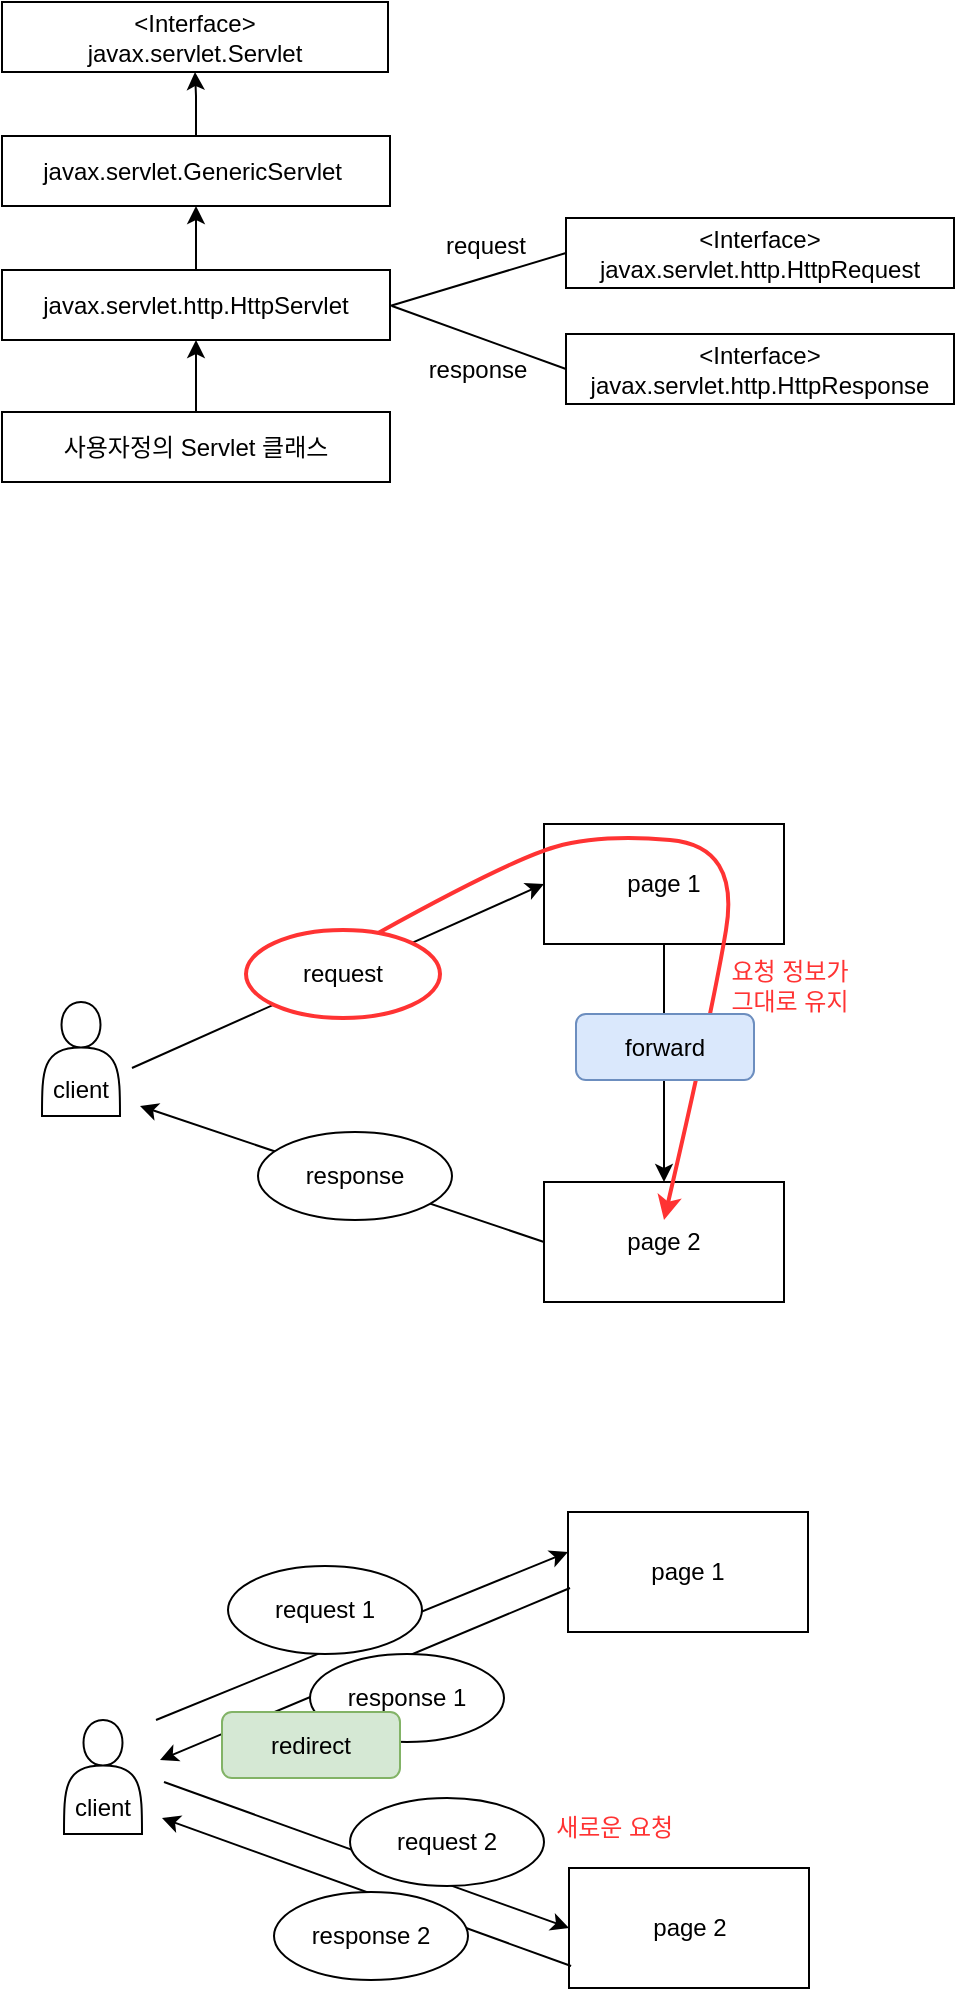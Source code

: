 <mxfile version="15.0.3" type="device"><diagram id="som9shV9PlpqG_TvJJ47" name="Page-1"><mxGraphModel dx="1009" dy="457" grid="0" gridSize="10" guides="1" tooltips="1" connect="1" arrows="1" fold="1" page="1" pageScale="1" pageWidth="827" pageHeight="1169" math="0" shadow="0"><root><mxCell id="0"/><mxCell id="1" parent="0"/><mxCell id="xeNkcpAxqApHpcPDh7IG-1" value="&amp;lt;Interface&amp;gt;&lt;br&gt;javax.servlet.Servlet" style="rounded=0;whiteSpace=wrap;html=1;" parent="1" vertex="1"><mxGeometry x="54" y="56" width="193" height="35" as="geometry"/></mxCell><mxCell id="xeNkcpAxqApHpcPDh7IG-5" value="" style="edgeStyle=orthogonalEdgeStyle;rounded=0;orthogonalLoop=1;jettySize=auto;html=1;" parent="1" source="xeNkcpAxqApHpcPDh7IG-2" target="xeNkcpAxqApHpcPDh7IG-1" edge="1"><mxGeometry relative="1" as="geometry"/></mxCell><mxCell id="xeNkcpAxqApHpcPDh7IG-2" value="javax.servlet.GenericServlet&amp;nbsp;" style="rounded=0;whiteSpace=wrap;html=1;" parent="1" vertex="1"><mxGeometry x="54" y="123" width="194" height="35" as="geometry"/></mxCell><mxCell id="xeNkcpAxqApHpcPDh7IG-4" value="" style="edgeStyle=orthogonalEdgeStyle;rounded=0;orthogonalLoop=1;jettySize=auto;html=1;" parent="1" source="xeNkcpAxqApHpcPDh7IG-3" target="xeNkcpAxqApHpcPDh7IG-2" edge="1"><mxGeometry relative="1" as="geometry"/></mxCell><mxCell id="xeNkcpAxqApHpcPDh7IG-3" value="javax.servlet.http.HttpServlet" style="rounded=0;whiteSpace=wrap;html=1;" parent="1" vertex="1"><mxGeometry x="54" y="190" width="194" height="35" as="geometry"/></mxCell><mxCell id="xeNkcpAxqApHpcPDh7IG-6" value="&amp;lt;Interface&amp;gt;&lt;br&gt;javax.servlet.http.HttpRequest" style="rounded=0;whiteSpace=wrap;html=1;" parent="1" vertex="1"><mxGeometry x="336" y="164" width="194" height="35" as="geometry"/></mxCell><mxCell id="xeNkcpAxqApHpcPDh7IG-7" value="&amp;lt;Interface&amp;gt;&lt;br&gt;javax.servlet.http.HttpResponse" style="rounded=0;whiteSpace=wrap;html=1;" parent="1" vertex="1"><mxGeometry x="336" y="222" width="194" height="35" as="geometry"/></mxCell><mxCell id="zwWDsz12HvMcF-cDrGqb-1" value="" style="endArrow=none;html=1;entryX=0;entryY=0.5;entryDx=0;entryDy=0;" edge="1" parent="1" target="xeNkcpAxqApHpcPDh7IG-6"><mxGeometry width="50" height="50" relative="1" as="geometry"><mxPoint x="248" y="208" as="sourcePoint"/><mxPoint x="298" y="158" as="targetPoint"/></mxGeometry></mxCell><mxCell id="zwWDsz12HvMcF-cDrGqb-2" value="" style="endArrow=none;html=1;entryX=0;entryY=0.5;entryDx=0;entryDy=0;" edge="1" parent="1" target="xeNkcpAxqApHpcPDh7IG-7"><mxGeometry width="50" height="50" relative="1" as="geometry"><mxPoint x="249" y="208" as="sourcePoint"/><mxPoint x="322" y="190" as="targetPoint"/></mxGeometry></mxCell><mxCell id="zwWDsz12HvMcF-cDrGqb-3" value="request" style="text;html=1;strokeColor=none;fillColor=none;align=center;verticalAlign=middle;whiteSpace=wrap;rounded=0;" vertex="1" parent="1"><mxGeometry x="276" y="168" width="40" height="20" as="geometry"/></mxCell><mxCell id="zwWDsz12HvMcF-cDrGqb-4" value="response" style="text;html=1;strokeColor=none;fillColor=none;align=center;verticalAlign=middle;whiteSpace=wrap;rounded=0;" vertex="1" parent="1"><mxGeometry x="272" y="229.5" width="40" height="20" as="geometry"/></mxCell><mxCell id="zwWDsz12HvMcF-cDrGqb-6" value="" style="edgeStyle=orthogonalEdgeStyle;rounded=0;orthogonalLoop=1;jettySize=auto;html=1;" edge="1" parent="1" source="zwWDsz12HvMcF-cDrGqb-5" target="xeNkcpAxqApHpcPDh7IG-3"><mxGeometry relative="1" as="geometry"/></mxCell><mxCell id="zwWDsz12HvMcF-cDrGqb-5" value="사용자정의 Servlet 클래스" style="rounded=0;whiteSpace=wrap;html=1;" vertex="1" parent="1"><mxGeometry x="54" y="261" width="194" height="35" as="geometry"/></mxCell><mxCell id="zwWDsz12HvMcF-cDrGqb-7" value="&lt;br&gt;&lt;br&gt;client" style="shape=actor;whiteSpace=wrap;html=1;" vertex="1" parent="1"><mxGeometry x="74" y="556" width="39" height="57" as="geometry"/></mxCell><mxCell id="zwWDsz12HvMcF-cDrGqb-16" value="" style="edgeStyle=orthogonalEdgeStyle;rounded=0;orthogonalLoop=1;jettySize=auto;html=1;" edge="1" parent="1" source="zwWDsz12HvMcF-cDrGqb-9" target="zwWDsz12HvMcF-cDrGqb-10"><mxGeometry relative="1" as="geometry"/></mxCell><mxCell id="zwWDsz12HvMcF-cDrGqb-10" value="page 2" style="rounded=0;whiteSpace=wrap;html=1;" vertex="1" parent="1"><mxGeometry x="325" y="646" width="120" height="60" as="geometry"/></mxCell><mxCell id="zwWDsz12HvMcF-cDrGqb-12" value="" style="endArrow=classic;html=1;entryX=0;entryY=0.5;entryDx=0;entryDy=0;" edge="1" parent="1" target="zwWDsz12HvMcF-cDrGqb-9"><mxGeometry width="50" height="50" relative="1" as="geometry"><mxPoint x="119" y="589" as="sourcePoint"/><mxPoint x="169" y="539" as="targetPoint"/></mxGeometry></mxCell><mxCell id="zwWDsz12HvMcF-cDrGqb-13" value="" style="endArrow=classic;html=1;exitX=0;exitY=0.5;exitDx=0;exitDy=0;" edge="1" parent="1" source="zwWDsz12HvMcF-cDrGqb-10"><mxGeometry width="50" height="50" relative="1" as="geometry"><mxPoint x="121" y="599" as="sourcePoint"/><mxPoint x="123" y="608" as="targetPoint"/></mxGeometry></mxCell><mxCell id="zwWDsz12HvMcF-cDrGqb-14" value="request" style="ellipse;whiteSpace=wrap;html=1;strokeColor=#FF3333;strokeWidth=2;" vertex="1" parent="1"><mxGeometry x="176" y="520" width="97" height="44" as="geometry"/></mxCell><mxCell id="zwWDsz12HvMcF-cDrGqb-20" value="response" style="ellipse;whiteSpace=wrap;html=1;" vertex="1" parent="1"><mxGeometry x="182" y="621" width="97" height="44" as="geometry"/></mxCell><mxCell id="zwWDsz12HvMcF-cDrGqb-21" value="요청 정보가 &lt;br&gt;그대로 유지" style="text;html=1;strokeColor=none;fillColor=none;align=center;verticalAlign=middle;whiteSpace=wrap;rounded=0;fontColor=#FF3333;" vertex="1" parent="1"><mxGeometry x="382" y="527" width="132" height="41" as="geometry"/></mxCell><mxCell id="zwWDsz12HvMcF-cDrGqb-9" value="page 1" style="rounded=0;whiteSpace=wrap;html=1;" vertex="1" parent="1"><mxGeometry x="325" y="467" width="120" height="60" as="geometry"/></mxCell><mxCell id="zwWDsz12HvMcF-cDrGqb-22" value="&lt;br&gt;&lt;br&gt;client" style="shape=actor;whiteSpace=wrap;html=1;" vertex="1" parent="1"><mxGeometry x="85" y="915" width="39" height="57" as="geometry"/></mxCell><mxCell id="zwWDsz12HvMcF-cDrGqb-24" value="page 2" style="rounded=0;whiteSpace=wrap;html=1;" vertex="1" parent="1"><mxGeometry x="337.5" y="989" width="120" height="60" as="geometry"/></mxCell><mxCell id="zwWDsz12HvMcF-cDrGqb-25" value="" style="endArrow=classic;html=1;" edge="1" parent="1"><mxGeometry width="50" height="50" relative="1" as="geometry"><mxPoint x="131" y="915" as="sourcePoint"/><mxPoint x="337" y="831" as="targetPoint"/></mxGeometry></mxCell><mxCell id="zwWDsz12HvMcF-cDrGqb-26" value="" style="endArrow=classic;html=1;exitX=0.017;exitY=0.867;exitDx=0;exitDy=0;exitPerimeter=0;" edge="1" parent="1"><mxGeometry width="50" height="50" relative="1" as="geometry"><mxPoint x="338.54" y="1038.02" as="sourcePoint"/><mxPoint x="134" y="964" as="targetPoint"/></mxGeometry></mxCell><mxCell id="zwWDsz12HvMcF-cDrGqb-27" value="request 1" style="ellipse;whiteSpace=wrap;html=1;strokeWidth=1;" vertex="1" parent="1"><mxGeometry x="167" y="838" width="97" height="44" as="geometry"/></mxCell><mxCell id="zwWDsz12HvMcF-cDrGqb-32" value="page 1" style="rounded=0;whiteSpace=wrap;html=1;" vertex="1" parent="1"><mxGeometry x="337" y="811" width="120" height="60" as="geometry"/></mxCell><mxCell id="zwWDsz12HvMcF-cDrGqb-33" value="" style="endArrow=classic;html=1;" edge="1" parent="1"><mxGeometry width="50" height="50" relative="1" as="geometry"><mxPoint x="338" y="849" as="sourcePoint"/><mxPoint x="133" y="935" as="targetPoint"/></mxGeometry></mxCell><mxCell id="zwWDsz12HvMcF-cDrGqb-34" value="response 1" style="ellipse;whiteSpace=wrap;html=1;strokeWidth=1;" vertex="1" parent="1"><mxGeometry x="208" y="882" width="97" height="44" as="geometry"/></mxCell><mxCell id="zwWDsz12HvMcF-cDrGqb-35" value="" style="endArrow=classic;html=1;entryX=0;entryY=0.5;entryDx=0;entryDy=0;" edge="1" parent="1" target="zwWDsz12HvMcF-cDrGqb-24"><mxGeometry width="50" height="50" relative="1" as="geometry"><mxPoint x="135" y="946" as="sourcePoint"/><mxPoint x="341" y="862" as="targetPoint"/></mxGeometry></mxCell><mxCell id="zwWDsz12HvMcF-cDrGqb-31" value="request 2" style="ellipse;whiteSpace=wrap;html=1;" vertex="1" parent="1"><mxGeometry x="228" y="954" width="97" height="44" as="geometry"/></mxCell><mxCell id="zwWDsz12HvMcF-cDrGqb-39" value="response 2" style="ellipse;whiteSpace=wrap;html=1;" vertex="1" parent="1"><mxGeometry x="190" y="1001" width="97" height="44" as="geometry"/></mxCell><mxCell id="zwWDsz12HvMcF-cDrGqb-18" value="" style="curved=1;endArrow=classic;html=1;strokeColor=#FF3333;strokeWidth=2;exitX=0.684;exitY=0.03;exitDx=0;exitDy=0;exitPerimeter=0;" edge="1" parent="1" source="zwWDsz12HvMcF-cDrGqb-14"><mxGeometry width="50" height="50" relative="1" as="geometry"><mxPoint x="230" y="515" as="sourcePoint"/><mxPoint x="385" y="665" as="targetPoint"/><Array as="points"><mxPoint x="308" y="485"/><mxPoint x="353" y="472"/><mxPoint x="423" y="478"/><mxPoint x="409" y="562"/></Array></mxGeometry></mxCell><mxCell id="zwWDsz12HvMcF-cDrGqb-17" value="forward" style="rounded=1;whiteSpace=wrap;html=1;fillColor=#dae8fc;strokeColor=#6c8ebf;" vertex="1" parent="1"><mxGeometry x="341" y="562" width="89" height="33" as="geometry"/></mxCell><mxCell id="zwWDsz12HvMcF-cDrGqb-41" value="redirect" style="rounded=1;whiteSpace=wrap;html=1;fillColor=#d5e8d4;strokeColor=#82b366;" vertex="1" parent="1"><mxGeometry x="164" y="911" width="89" height="33" as="geometry"/></mxCell><mxCell id="zwWDsz12HvMcF-cDrGqb-42" value="새로운 요청&amp;nbsp;" style="text;html=1;strokeColor=none;fillColor=none;align=center;verticalAlign=middle;whiteSpace=wrap;rounded=0;fontColor=#FF3333;" vertex="1" parent="1"><mxGeometry x="296" y="948" width="132" height="41" as="geometry"/></mxCell></root></mxGraphModel></diagram></mxfile>